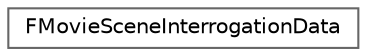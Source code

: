 digraph "Graphical Class Hierarchy"
{
 // INTERACTIVE_SVG=YES
 // LATEX_PDF_SIZE
  bgcolor="transparent";
  edge [fontname=Helvetica,fontsize=10,labelfontname=Helvetica,labelfontsize=10];
  node [fontname=Helvetica,fontsize=10,shape=box,height=0.2,width=0.4];
  rankdir="LR";
  Node0 [id="Node000000",label="FMovieSceneInterrogationData",height=0.2,width=0.4,color="grey40", fillcolor="white", style="filled",URL="$df/dc8/structFMovieSceneInterrogationData.html",tooltip="Data structure that is passed to all tracks and templates when interrogating them for data."];
}
